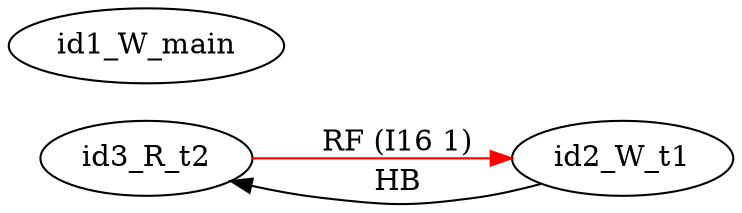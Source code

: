 digraph memory_model {
rankdir=LR;
splines=true; esep=0.5;
id3_R_t2 -> id2_W_t1 [label = "RF (I16 1)", color="red"];
id2_W_t1 -> id3_R_t2 [label = "HB", color="black"];
id1_W_main [pos="2.5,2!"]
id2_W_t1 [pos="0,0!"]
id3_R_t2 [pos="5,0!"]
}